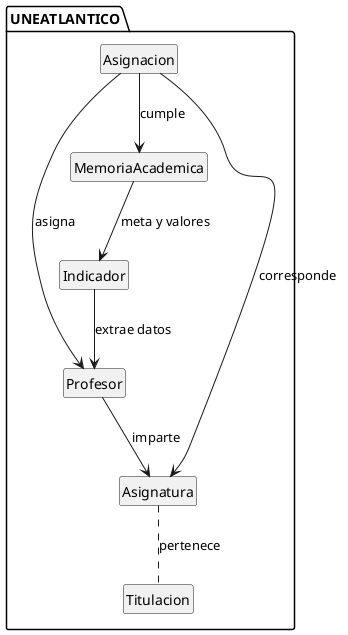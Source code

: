 @startuml
Package UNEATLANTICO{
    hide circle
    hide empty members
    
    Asignacion --> Profesor : asigna
    Asignacion --> Asignatura : corresponde
    Asignacion --> MemoriaAcademica : cumple
    MemoriaAcademica --> Indicador : meta y valores
    Indicador --> Profesor : extrae datos
    Asignatura .. Titulacion : pertenece
    Profesor --> Asignatura : imparte
}
@enduml